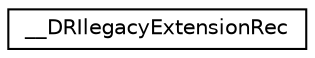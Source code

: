 digraph "Graphe hiérarchique des classes"
{
  edge [fontname="Helvetica",fontsize="10",labelfontname="Helvetica",labelfontsize="10"];
  node [fontname="Helvetica",fontsize="10",shape=record];
  rankdir="LR";
  Node1 [label="__DRIlegacyExtensionRec",height=0.2,width=0.4,color="black", fillcolor="white", style="filled",URL="$struct_____d_r_ilegacy_extension_rec.html"];
}
